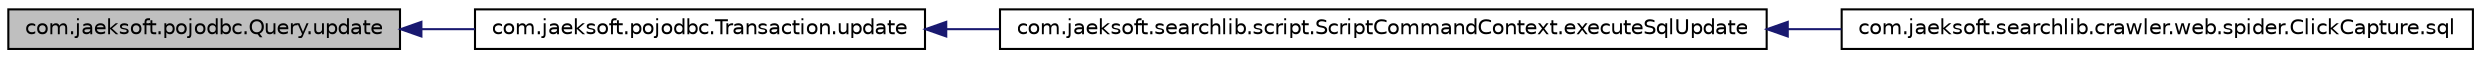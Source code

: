 digraph"com.jaeksoft.pojodbc.Query.update"
{
edge[fontname="Helvetica",fontsize="10",labelfontname="Helvetica",labelfontsize="10"];
node[fontname="Helvetica",fontsize="10",shape=record];
rankdir="LR";
Node1[label="com.jaeksoft.pojodbc.Query.update",height=0.2,width=0.4,color="black",fillcolor="grey75",style="filled",fontcolor="black"];
Node1->Node2[dir="back",color="midnightblue",fontsize="10",style="solid",fontname="Helvetica"];
Node2[label="com.jaeksoft.pojodbc.Transaction.update",height=0.2,width=0.4,color="black",fillcolor="white",style="filled",URL="$classcom_1_1jaeksoft_1_1pojodbc_1_1_transaction.html#a44c46fa68be3fb5a68bf39d9fcb63938"];
Node2->Node3[dir="back",color="midnightblue",fontsize="10",style="solid",fontname="Helvetica"];
Node3[label="com.jaeksoft.searchlib.script.ScriptCommandContext.executeSqlUpdate",height=0.2,width=0.4,color="black",fillcolor="white",style="filled",URL="$classcom_1_1jaeksoft_1_1searchlib_1_1script_1_1_script_command_context.html#a3e5ba473c0a139a43885a19aa9c7cc8d"];
Node3->Node4[dir="back",color="midnightblue",fontsize="10",style="solid",fontname="Helvetica"];
Node4[label="com.jaeksoft.searchlib.crawler.web.spider.ClickCapture.sql",height=0.2,width=0.4,color="black",fillcolor="white",style="filled",URL="$classcom_1_1jaeksoft_1_1searchlib_1_1crawler_1_1web_1_1spider_1_1_click_capture.html#a2f1c5cb7c1d36792740eac482e136f51"];
}
